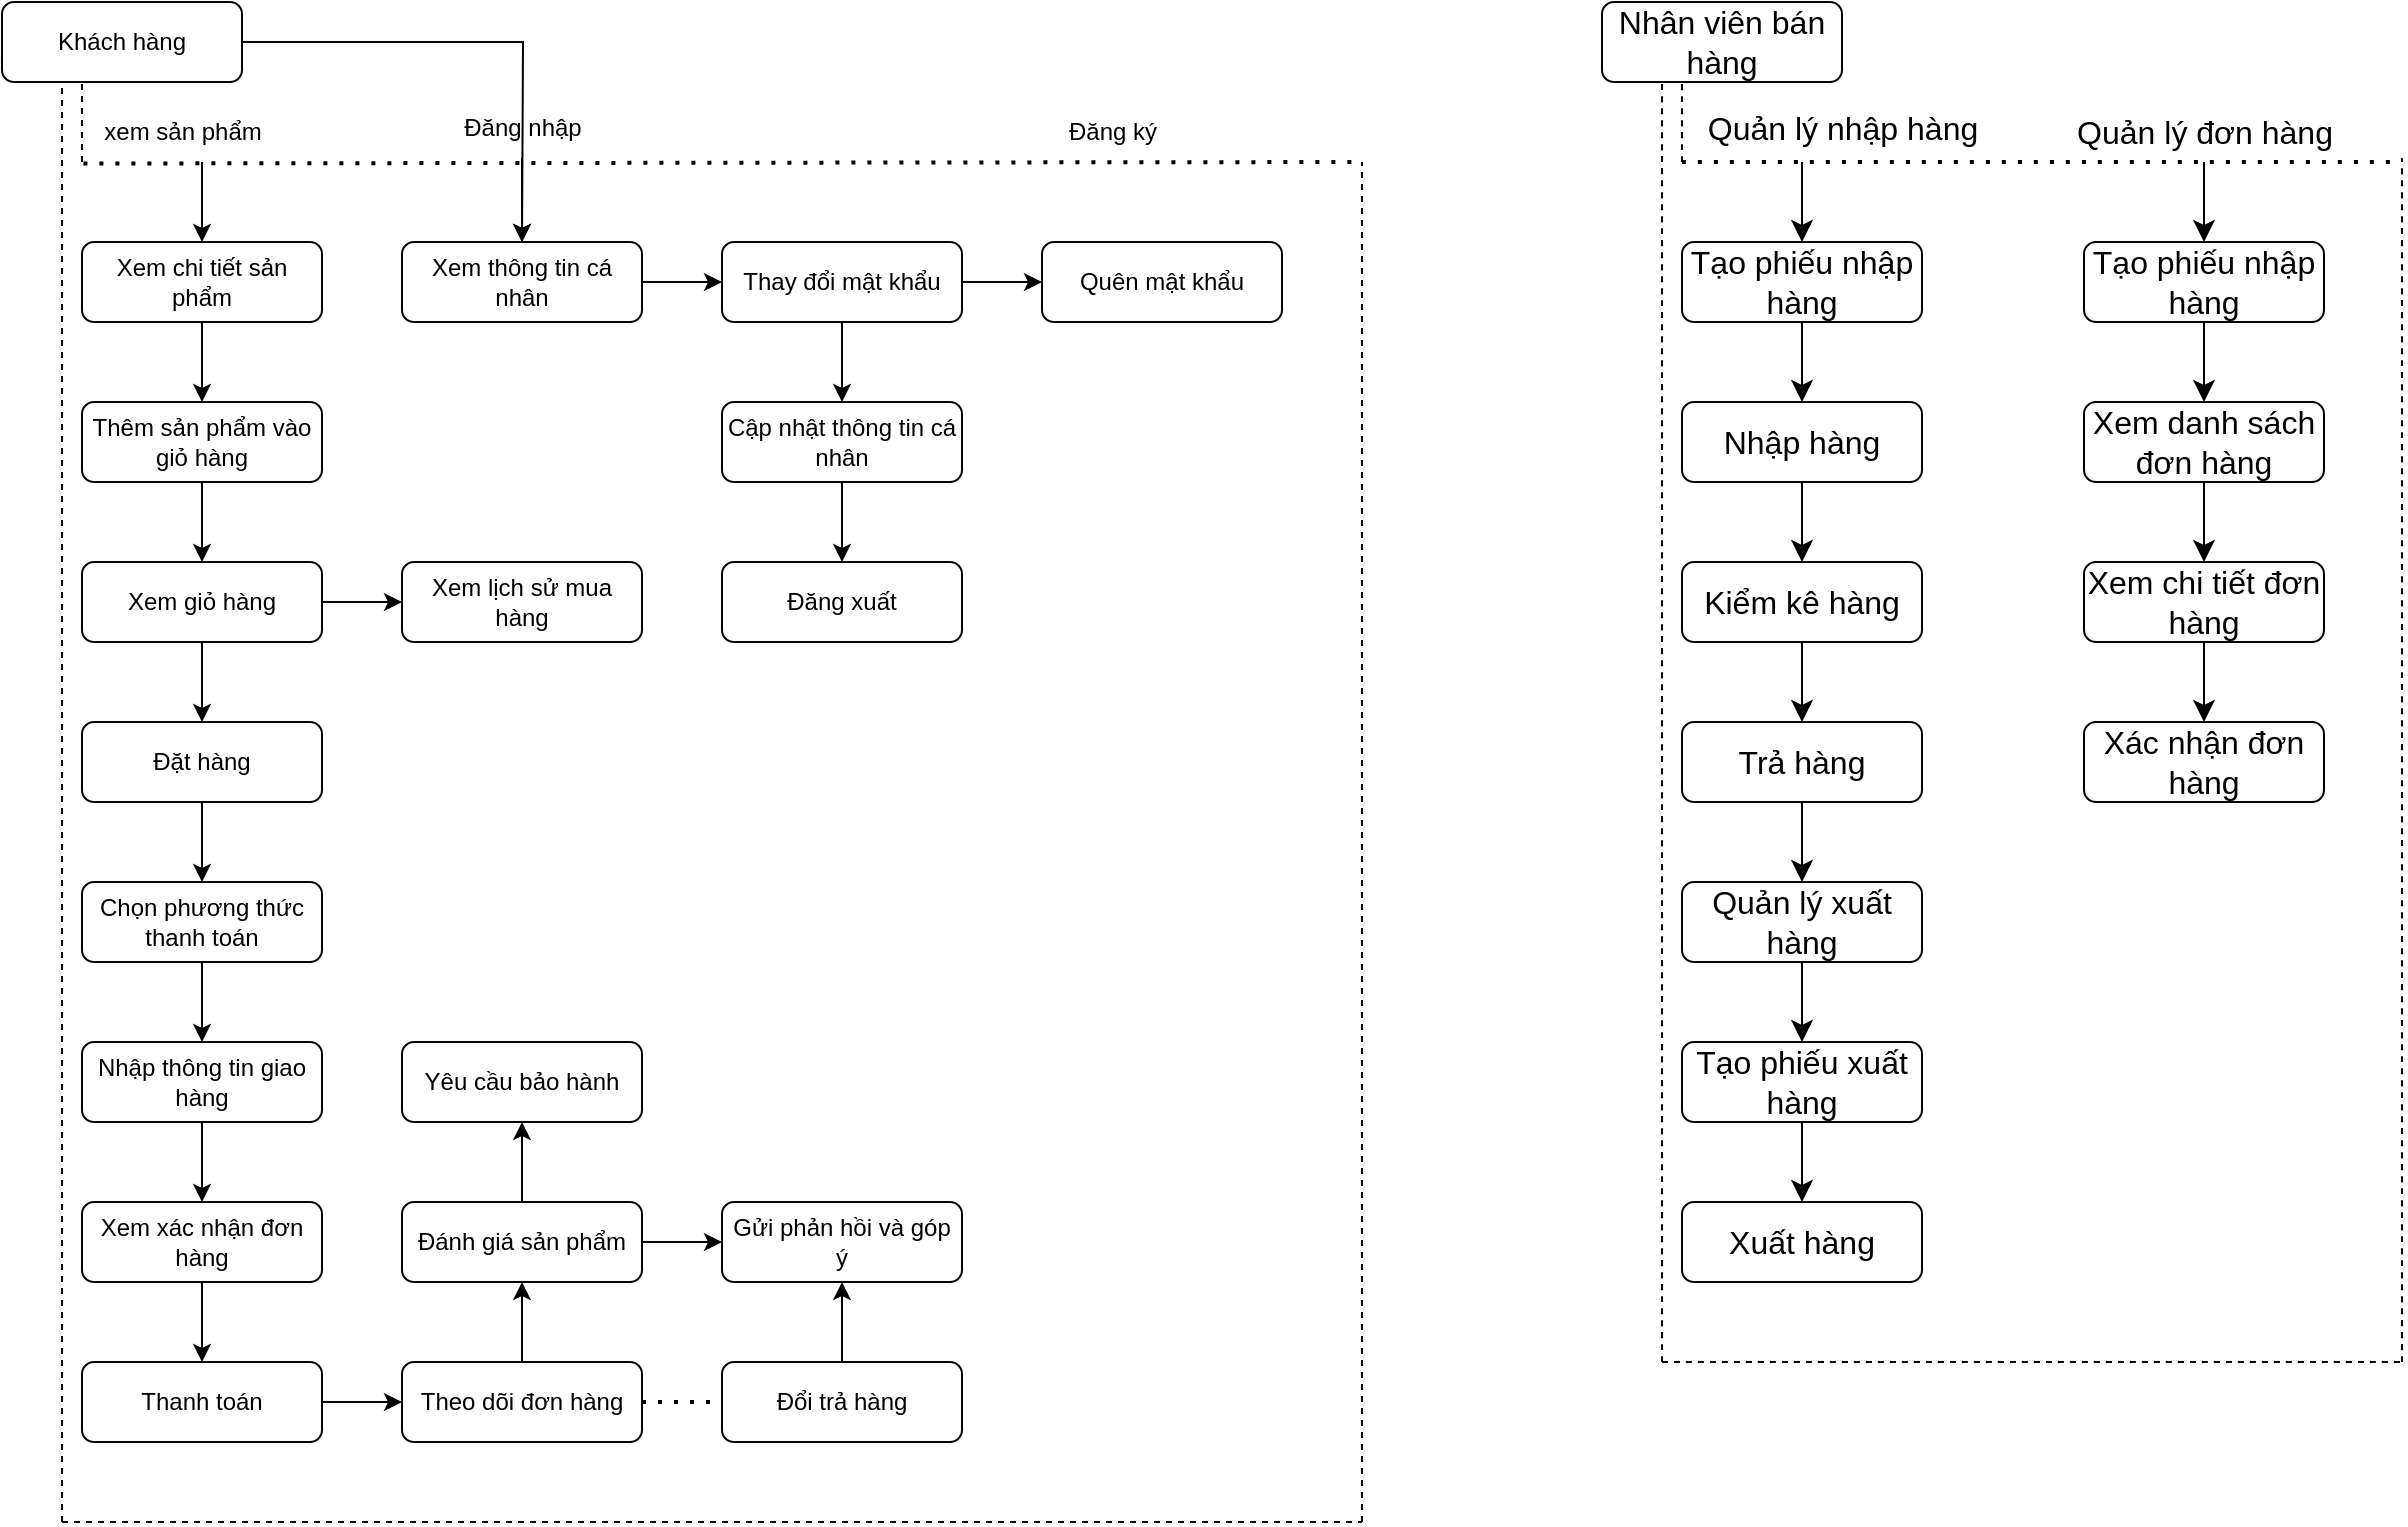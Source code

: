 <mxfile version="22.1.3" type="github">
  <diagram name="Page-1" id="GqvJpSzDqaIw64ddLkh0">
    <mxGraphModel dx="1737" dy="975" grid="1" gridSize="10" guides="1" tooltips="1" connect="1" arrows="1" fold="1" page="1" pageScale="1" pageWidth="827" pageHeight="1169" math="0" shadow="0">
      <root>
        <mxCell id="0" />
        <mxCell id="1" parent="0" />
        <mxCell id="IKH_ZbC5_HJtovpVhx3s-47" style="edgeStyle=orthogonalEdgeStyle;rounded=0;orthogonalLoop=1;jettySize=auto;html=1;exitX=1;exitY=0.5;exitDx=0;exitDy=0;" edge="1" parent="1" source="IKH_ZbC5_HJtovpVhx3s-1">
          <mxGeometry relative="1" as="geometry">
            <mxPoint x="340" y="400" as="targetPoint" />
          </mxGeometry>
        </mxCell>
        <mxCell id="IKH_ZbC5_HJtovpVhx3s-1" value="Khách hàng" style="rounded=1;whiteSpace=wrap;html=1;" vertex="1" parent="1">
          <mxGeometry x="80" y="280" width="120" height="40" as="geometry" />
        </mxCell>
        <mxCell id="IKH_ZbC5_HJtovpVhx3s-2" value="" style="endArrow=none;dashed=1;html=1;rounded=0;entryX=0.25;entryY=1;entryDx=0;entryDy=0;" edge="1" parent="1" target="IKH_ZbC5_HJtovpVhx3s-1">
          <mxGeometry width="50" height="50" relative="1" as="geometry">
            <mxPoint x="110" y="1040" as="sourcePoint" />
            <mxPoint x="280" y="460" as="targetPoint" />
          </mxGeometry>
        </mxCell>
        <mxCell id="IKH_ZbC5_HJtovpVhx3s-3" value="" style="endArrow=none;dashed=1;html=1;rounded=0;entryX=0.25;entryY=1;entryDx=0;entryDy=0;" edge="1" parent="1">
          <mxGeometry width="50" height="50" relative="1" as="geometry">
            <mxPoint x="120" y="360" as="sourcePoint" />
            <mxPoint x="120" y="320" as="targetPoint" />
            <Array as="points">
              <mxPoint x="120" y="350" />
            </Array>
          </mxGeometry>
        </mxCell>
        <mxCell id="IKH_ZbC5_HJtovpVhx3s-4" value="" style="endArrow=none;dashed=1;html=1;dashPattern=1 3;strokeWidth=2;rounded=0;" edge="1" parent="1" source="IKH_ZbC5_HJtovpVhx3s-5">
          <mxGeometry width="50" height="50" relative="1" as="geometry">
            <mxPoint x="120" y="360" as="sourcePoint" />
            <mxPoint x="200" y="360" as="targetPoint" />
          </mxGeometry>
        </mxCell>
        <mxCell id="IKH_ZbC5_HJtovpVhx3s-10" style="edgeStyle=orthogonalEdgeStyle;rounded=0;orthogonalLoop=1;jettySize=auto;html=1;exitX=0.5;exitY=1;exitDx=0;exitDy=0;entryX=0.5;entryY=0;entryDx=0;entryDy=0;" edge="1" parent="1" source="IKH_ZbC5_HJtovpVhx3s-8" target="IKH_ZbC5_HJtovpVhx3s-9">
          <mxGeometry relative="1" as="geometry" />
        </mxCell>
        <mxCell id="IKH_ZbC5_HJtovpVhx3s-8" value="Xem chi tiết sản phẩm" style="rounded=1;whiteSpace=wrap;html=1;" vertex="1" parent="1">
          <mxGeometry x="120" y="400" width="120" height="40" as="geometry" />
        </mxCell>
        <mxCell id="IKH_ZbC5_HJtovpVhx3s-18" style="edgeStyle=orthogonalEdgeStyle;rounded=0;orthogonalLoop=1;jettySize=auto;html=1;exitX=0.5;exitY=1;exitDx=0;exitDy=0;entryX=0.5;entryY=0;entryDx=0;entryDy=0;" edge="1" parent="1" source="IKH_ZbC5_HJtovpVhx3s-9" target="IKH_ZbC5_HJtovpVhx3s-17">
          <mxGeometry relative="1" as="geometry" />
        </mxCell>
        <mxCell id="IKH_ZbC5_HJtovpVhx3s-9" value="Thêm sản phẩm vào giỏ hàng" style="rounded=1;whiteSpace=wrap;html=1;" vertex="1" parent="1">
          <mxGeometry x="120" y="480" width="120" height="40" as="geometry" />
        </mxCell>
        <mxCell id="IKH_ZbC5_HJtovpVhx3s-14" value="" style="endArrow=none;dashed=1;html=1;dashPattern=1 3;strokeWidth=2;rounded=0;" edge="1" parent="1" target="IKH_ZbC5_HJtovpVhx3s-5">
          <mxGeometry width="50" height="50" relative="1" as="geometry">
            <mxPoint x="120" y="360" as="sourcePoint" />
            <mxPoint x="200" y="360" as="targetPoint" />
          </mxGeometry>
        </mxCell>
        <mxCell id="IKH_ZbC5_HJtovpVhx3s-5" value="xem sản phẩm" style="text;html=1;align=center;verticalAlign=middle;resizable=0;points=[];autosize=1;strokeColor=none;fillColor=none;" vertex="1" parent="1">
          <mxGeometry x="120" y="330" width="100" height="30" as="geometry" />
        </mxCell>
        <mxCell id="IKH_ZbC5_HJtovpVhx3s-15" style="edgeStyle=orthogonalEdgeStyle;rounded=0;orthogonalLoop=1;jettySize=auto;html=1;entryX=0.5;entryY=0;entryDx=0;entryDy=0;" edge="1" parent="1" source="IKH_ZbC5_HJtovpVhx3s-5" target="IKH_ZbC5_HJtovpVhx3s-8">
          <mxGeometry relative="1" as="geometry">
            <Array as="points">
              <mxPoint x="180" y="380" />
              <mxPoint x="180" y="380" />
            </Array>
          </mxGeometry>
        </mxCell>
        <mxCell id="IKH_ZbC5_HJtovpVhx3s-16" value="" style="endArrow=none;dashed=1;html=1;dashPattern=1 3;strokeWidth=2;rounded=0;exitX=0.007;exitY=1.089;exitDx=0;exitDy=0;exitPerimeter=0;" edge="1" parent="1">
          <mxGeometry width="50" height="50" relative="1" as="geometry">
            <mxPoint x="120.7" y="360.75" as="sourcePoint" />
            <mxPoint x="760" y="360" as="targetPoint" />
          </mxGeometry>
        </mxCell>
        <mxCell id="IKH_ZbC5_HJtovpVhx3s-20" style="edgeStyle=orthogonalEdgeStyle;rounded=0;orthogonalLoop=1;jettySize=auto;html=1;exitX=0.5;exitY=1;exitDx=0;exitDy=0;" edge="1" parent="1" source="IKH_ZbC5_HJtovpVhx3s-17" target="IKH_ZbC5_HJtovpVhx3s-19">
          <mxGeometry relative="1" as="geometry" />
        </mxCell>
        <mxCell id="IKH_ZbC5_HJtovpVhx3s-43" style="edgeStyle=orthogonalEdgeStyle;rounded=0;orthogonalLoop=1;jettySize=auto;html=1;exitX=1;exitY=0.5;exitDx=0;exitDy=0;entryX=0;entryY=0.5;entryDx=0;entryDy=0;" edge="1" parent="1" source="IKH_ZbC5_HJtovpVhx3s-17" target="IKH_ZbC5_HJtovpVhx3s-42">
          <mxGeometry relative="1" as="geometry" />
        </mxCell>
        <mxCell id="IKH_ZbC5_HJtovpVhx3s-17" value="Xem giỏ hàng" style="rounded=1;whiteSpace=wrap;html=1;" vertex="1" parent="1">
          <mxGeometry x="120" y="560" width="120" height="40" as="geometry" />
        </mxCell>
        <mxCell id="IKH_ZbC5_HJtovpVhx3s-22" style="edgeStyle=orthogonalEdgeStyle;rounded=0;orthogonalLoop=1;jettySize=auto;html=1;exitX=0.5;exitY=1;exitDx=0;exitDy=0;entryX=0.5;entryY=0;entryDx=0;entryDy=0;" edge="1" parent="1" source="IKH_ZbC5_HJtovpVhx3s-19" target="IKH_ZbC5_HJtovpVhx3s-21">
          <mxGeometry relative="1" as="geometry" />
        </mxCell>
        <mxCell id="IKH_ZbC5_HJtovpVhx3s-19" value="Đặt hàng" style="rounded=1;whiteSpace=wrap;html=1;" vertex="1" parent="1">
          <mxGeometry x="120" y="640" width="120" height="40" as="geometry" />
        </mxCell>
        <mxCell id="IKH_ZbC5_HJtovpVhx3s-25" style="edgeStyle=orthogonalEdgeStyle;rounded=0;orthogonalLoop=1;jettySize=auto;html=1;exitX=0.5;exitY=1;exitDx=0;exitDy=0;entryX=0.5;entryY=0;entryDx=0;entryDy=0;" edge="1" parent="1" source="IKH_ZbC5_HJtovpVhx3s-21" target="IKH_ZbC5_HJtovpVhx3s-23">
          <mxGeometry relative="1" as="geometry" />
        </mxCell>
        <mxCell id="IKH_ZbC5_HJtovpVhx3s-21" value="Chọn phương thức thanh toán" style="rounded=1;whiteSpace=wrap;html=1;" vertex="1" parent="1">
          <mxGeometry x="120" y="720" width="120" height="40" as="geometry" />
        </mxCell>
        <mxCell id="IKH_ZbC5_HJtovpVhx3s-26" style="edgeStyle=orthogonalEdgeStyle;rounded=0;orthogonalLoop=1;jettySize=auto;html=1;exitX=0.5;exitY=1;exitDx=0;exitDy=0;entryX=0.5;entryY=0;entryDx=0;entryDy=0;" edge="1" parent="1" source="IKH_ZbC5_HJtovpVhx3s-23" target="IKH_ZbC5_HJtovpVhx3s-24">
          <mxGeometry relative="1" as="geometry" />
        </mxCell>
        <mxCell id="IKH_ZbC5_HJtovpVhx3s-23" value="Nhập thông tin giao hàng" style="rounded=1;whiteSpace=wrap;html=1;" vertex="1" parent="1">
          <mxGeometry x="120" y="800" width="120" height="40" as="geometry" />
        </mxCell>
        <mxCell id="IKH_ZbC5_HJtovpVhx3s-28" style="edgeStyle=orthogonalEdgeStyle;rounded=0;orthogonalLoop=1;jettySize=auto;html=1;exitX=0.5;exitY=1;exitDx=0;exitDy=0;entryX=0.5;entryY=0;entryDx=0;entryDy=0;" edge="1" parent="1" source="IKH_ZbC5_HJtovpVhx3s-24" target="IKH_ZbC5_HJtovpVhx3s-27">
          <mxGeometry relative="1" as="geometry" />
        </mxCell>
        <mxCell id="IKH_ZbC5_HJtovpVhx3s-24" value="Xem xác nhận đơn hàng" style="rounded=1;whiteSpace=wrap;html=1;" vertex="1" parent="1">
          <mxGeometry x="120" y="880" width="120" height="40" as="geometry" />
        </mxCell>
        <mxCell id="IKH_ZbC5_HJtovpVhx3s-32" style="edgeStyle=orthogonalEdgeStyle;rounded=0;orthogonalLoop=1;jettySize=auto;html=1;exitX=1;exitY=0.5;exitDx=0;exitDy=0;entryX=0;entryY=0.5;entryDx=0;entryDy=0;" edge="1" parent="1" source="IKH_ZbC5_HJtovpVhx3s-27" target="IKH_ZbC5_HJtovpVhx3s-30">
          <mxGeometry relative="1" as="geometry" />
        </mxCell>
        <mxCell id="IKH_ZbC5_HJtovpVhx3s-27" value="Thanh toán" style="rounded=1;whiteSpace=wrap;html=1;" vertex="1" parent="1">
          <mxGeometry x="120" y="960" width="120" height="40" as="geometry" />
        </mxCell>
        <mxCell id="IKH_ZbC5_HJtovpVhx3s-29" value="" style="endArrow=none;dashed=1;html=1;rounded=0;" edge="1" parent="1">
          <mxGeometry width="50" height="50" relative="1" as="geometry">
            <mxPoint x="110" y="1040" as="sourcePoint" />
            <mxPoint x="760" y="1040" as="targetPoint" />
          </mxGeometry>
        </mxCell>
        <mxCell id="IKH_ZbC5_HJtovpVhx3s-33" style="edgeStyle=orthogonalEdgeStyle;rounded=0;orthogonalLoop=1;jettySize=auto;html=1;exitX=0.5;exitY=0;exitDx=0;exitDy=0;entryX=0.5;entryY=1;entryDx=0;entryDy=0;" edge="1" parent="1" source="IKH_ZbC5_HJtovpVhx3s-30" target="IKH_ZbC5_HJtovpVhx3s-31">
          <mxGeometry relative="1" as="geometry" />
        </mxCell>
        <mxCell id="IKH_ZbC5_HJtovpVhx3s-30" value="Theo dõi đơn hàng" style="rounded=1;whiteSpace=wrap;html=1;" vertex="1" parent="1">
          <mxGeometry x="280" y="960" width="120" height="40" as="geometry" />
        </mxCell>
        <mxCell id="IKH_ZbC5_HJtovpVhx3s-38" style="edgeStyle=orthogonalEdgeStyle;rounded=0;orthogonalLoop=1;jettySize=auto;html=1;exitX=1;exitY=0.5;exitDx=0;exitDy=0;entryX=0;entryY=0.5;entryDx=0;entryDy=0;" edge="1" parent="1" source="IKH_ZbC5_HJtovpVhx3s-31" target="IKH_ZbC5_HJtovpVhx3s-37">
          <mxGeometry relative="1" as="geometry" />
        </mxCell>
        <mxCell id="IKH_ZbC5_HJtovpVhx3s-41" style="edgeStyle=orthogonalEdgeStyle;rounded=0;orthogonalLoop=1;jettySize=auto;html=1;exitX=0.5;exitY=0;exitDx=0;exitDy=0;entryX=0.5;entryY=1;entryDx=0;entryDy=0;" edge="1" parent="1" source="IKH_ZbC5_HJtovpVhx3s-31" target="IKH_ZbC5_HJtovpVhx3s-40">
          <mxGeometry relative="1" as="geometry" />
        </mxCell>
        <mxCell id="IKH_ZbC5_HJtovpVhx3s-31" value="Đánh giá sản phẩm" style="rounded=1;whiteSpace=wrap;html=1;" vertex="1" parent="1">
          <mxGeometry x="280" y="880" width="120" height="40" as="geometry" />
        </mxCell>
        <mxCell id="IKH_ZbC5_HJtovpVhx3s-34" value="" style="endArrow=none;dashed=1;html=1;rounded=0;" edge="1" parent="1">
          <mxGeometry width="50" height="50" relative="1" as="geometry">
            <mxPoint x="760" y="1040" as="sourcePoint" />
            <mxPoint x="760" y="360" as="targetPoint" />
          </mxGeometry>
        </mxCell>
        <mxCell id="IKH_ZbC5_HJtovpVhx3s-35" value="" style="endArrow=none;dashed=1;html=1;dashPattern=1 3;strokeWidth=2;rounded=0;exitX=1;exitY=0.5;exitDx=0;exitDy=0;" edge="1" parent="1" source="IKH_ZbC5_HJtovpVhx3s-30">
          <mxGeometry width="50" height="50" relative="1" as="geometry">
            <mxPoint x="350" y="870" as="sourcePoint" />
            <mxPoint x="440" y="980" as="targetPoint" />
          </mxGeometry>
        </mxCell>
        <mxCell id="IKH_ZbC5_HJtovpVhx3s-39" style="edgeStyle=orthogonalEdgeStyle;rounded=0;orthogonalLoop=1;jettySize=auto;html=1;exitX=0.5;exitY=0;exitDx=0;exitDy=0;entryX=0.5;entryY=1;entryDx=0;entryDy=0;" edge="1" parent="1" source="IKH_ZbC5_HJtovpVhx3s-36" target="IKH_ZbC5_HJtovpVhx3s-37">
          <mxGeometry relative="1" as="geometry" />
        </mxCell>
        <mxCell id="IKH_ZbC5_HJtovpVhx3s-36" value="Đổi trả hàng" style="rounded=1;whiteSpace=wrap;html=1;" vertex="1" parent="1">
          <mxGeometry x="440" y="960" width="120" height="40" as="geometry" />
        </mxCell>
        <mxCell id="IKH_ZbC5_HJtovpVhx3s-37" value="Gửi phản hồi và góp ý" style="rounded=1;whiteSpace=wrap;html=1;" vertex="1" parent="1">
          <mxGeometry x="440" y="880" width="120" height="40" as="geometry" />
        </mxCell>
        <mxCell id="IKH_ZbC5_HJtovpVhx3s-40" value="Yêu cầu bảo hành" style="rounded=1;whiteSpace=wrap;html=1;" vertex="1" parent="1">
          <mxGeometry x="280" y="800" width="120" height="40" as="geometry" />
        </mxCell>
        <mxCell id="IKH_ZbC5_HJtovpVhx3s-42" value="Xem lịch sử mua hàng" style="rounded=1;whiteSpace=wrap;html=1;" vertex="1" parent="1">
          <mxGeometry x="280" y="560" width="120" height="40" as="geometry" />
        </mxCell>
        <mxCell id="IKH_ZbC5_HJtovpVhx3s-49" style="edgeStyle=orthogonalEdgeStyle;rounded=0;orthogonalLoop=1;jettySize=auto;html=1;exitX=1;exitY=0.5;exitDx=0;exitDy=0;entryX=0;entryY=0.5;entryDx=0;entryDy=0;" edge="1" parent="1" source="IKH_ZbC5_HJtovpVhx3s-44" target="IKH_ZbC5_HJtovpVhx3s-48">
          <mxGeometry relative="1" as="geometry" />
        </mxCell>
        <mxCell id="IKH_ZbC5_HJtovpVhx3s-44" value="Xem thông tin cá nhân" style="rounded=1;whiteSpace=wrap;html=1;" vertex="1" parent="1">
          <mxGeometry x="280" y="400" width="120" height="40" as="geometry" />
        </mxCell>
        <mxCell id="IKH_ZbC5_HJtovpVhx3s-46" style="edgeStyle=orthogonalEdgeStyle;rounded=0;orthogonalLoop=1;jettySize=auto;html=1;entryX=0.5;entryY=0;entryDx=0;entryDy=0;" edge="1" parent="1" source="IKH_ZbC5_HJtovpVhx3s-45" target="IKH_ZbC5_HJtovpVhx3s-44">
          <mxGeometry relative="1" as="geometry" />
        </mxCell>
        <mxCell id="IKH_ZbC5_HJtovpVhx3s-45" value="Đăng nhập" style="text;html=1;align=center;verticalAlign=middle;resizable=0;points=[];autosize=1;strokeColor=none;fillColor=none;" vertex="1" parent="1">
          <mxGeometry x="300" y="328.08" width="80" height="30" as="geometry" />
        </mxCell>
        <mxCell id="IKH_ZbC5_HJtovpVhx3s-51" style="edgeStyle=orthogonalEdgeStyle;rounded=0;orthogonalLoop=1;jettySize=auto;html=1;exitX=0.5;exitY=1;exitDx=0;exitDy=0;entryX=0.5;entryY=0;entryDx=0;entryDy=0;" edge="1" parent="1" source="IKH_ZbC5_HJtovpVhx3s-48" target="IKH_ZbC5_HJtovpVhx3s-50">
          <mxGeometry relative="1" as="geometry" />
        </mxCell>
        <mxCell id="IKH_ZbC5_HJtovpVhx3s-56" style="edgeStyle=orthogonalEdgeStyle;rounded=0;orthogonalLoop=1;jettySize=auto;html=1;exitX=1;exitY=0.5;exitDx=0;exitDy=0;entryX=0;entryY=0.5;entryDx=0;entryDy=0;" edge="1" parent="1" source="IKH_ZbC5_HJtovpVhx3s-48" target="IKH_ZbC5_HJtovpVhx3s-54">
          <mxGeometry relative="1" as="geometry" />
        </mxCell>
        <mxCell id="IKH_ZbC5_HJtovpVhx3s-48" value="Thay đổi mật khẩu" style="rounded=1;whiteSpace=wrap;html=1;" vertex="1" parent="1">
          <mxGeometry x="440" y="400" width="120" height="40" as="geometry" />
        </mxCell>
        <mxCell id="IKH_ZbC5_HJtovpVhx3s-53" style="edgeStyle=orthogonalEdgeStyle;rounded=0;orthogonalLoop=1;jettySize=auto;html=1;exitX=0.5;exitY=1;exitDx=0;exitDy=0;entryX=0.5;entryY=0;entryDx=0;entryDy=0;" edge="1" parent="1" source="IKH_ZbC5_HJtovpVhx3s-50" target="IKH_ZbC5_HJtovpVhx3s-52">
          <mxGeometry relative="1" as="geometry" />
        </mxCell>
        <mxCell id="IKH_ZbC5_HJtovpVhx3s-50" value="Cập nhật thông tin cá nhân" style="rounded=1;whiteSpace=wrap;html=1;" vertex="1" parent="1">
          <mxGeometry x="440" y="480" width="120" height="40" as="geometry" />
        </mxCell>
        <mxCell id="IKH_ZbC5_HJtovpVhx3s-52" value="Đăng xuất" style="rounded=1;whiteSpace=wrap;html=1;" vertex="1" parent="1">
          <mxGeometry x="440" y="560" width="120" height="40" as="geometry" />
        </mxCell>
        <mxCell id="IKH_ZbC5_HJtovpVhx3s-54" value="Quên mật khẩu" style="rounded=1;whiteSpace=wrap;html=1;" vertex="1" parent="1">
          <mxGeometry x="600" y="400" width="120" height="40" as="geometry" />
        </mxCell>
        <mxCell id="IKH_ZbC5_HJtovpVhx3s-57" value="Đăng ký" style="text;html=1;align=center;verticalAlign=middle;resizable=0;points=[];autosize=1;strokeColor=none;fillColor=none;" vertex="1" parent="1">
          <mxGeometry x="600" y="330" width="70" height="30" as="geometry" />
        </mxCell>
        <mxCell id="IKH_ZbC5_HJtovpVhx3s-59" value="Nhân viên bán hàng" style="rounded=1;whiteSpace=wrap;html=1;fontSize=16;" vertex="1" parent="1">
          <mxGeometry x="880" y="280" width="120" height="40" as="geometry" />
        </mxCell>
        <mxCell id="IKH_ZbC5_HJtovpVhx3s-60" value="" style="endArrow=none;dashed=1;html=1;rounded=0;fontSize=12;startSize=8;endSize=8;curved=1;entryX=0.25;entryY=1;entryDx=0;entryDy=0;" edge="1" parent="1" target="IKH_ZbC5_HJtovpVhx3s-59">
          <mxGeometry width="50" height="50" relative="1" as="geometry">
            <mxPoint x="910" y="960" as="sourcePoint" />
            <mxPoint x="910" y="620" as="targetPoint" />
          </mxGeometry>
        </mxCell>
        <mxCell id="IKH_ZbC5_HJtovpVhx3s-61" value="" style="endArrow=none;dashed=1;html=1;rounded=0;fontSize=12;startSize=8;endSize=8;curved=1;entryX=0.25;entryY=1;entryDx=0;entryDy=0;" edge="1" parent="1">
          <mxGeometry width="50" height="50" relative="1" as="geometry">
            <mxPoint x="920" y="360" as="sourcePoint" />
            <mxPoint x="920" y="320" as="targetPoint" />
          </mxGeometry>
        </mxCell>
        <mxCell id="IKH_ZbC5_HJtovpVhx3s-62" value="" style="endArrow=none;dashed=1;html=1;dashPattern=1 3;strokeWidth=2;rounded=0;fontSize=12;startSize=8;endSize=8;curved=1;" edge="1" parent="1">
          <mxGeometry width="50" height="50" relative="1" as="geometry">
            <mxPoint x="920" y="360" as="sourcePoint" />
            <mxPoint x="1280" y="360" as="targetPoint" />
          </mxGeometry>
        </mxCell>
        <mxCell id="IKH_ZbC5_HJtovpVhx3s-66" style="edgeStyle=none;curved=1;rounded=0;orthogonalLoop=1;jettySize=auto;html=1;entryX=0.5;entryY=0;entryDx=0;entryDy=0;fontSize=12;startSize=8;endSize=8;exitX=0.375;exitY=1.064;exitDx=0;exitDy=0;exitPerimeter=0;" edge="1" parent="1" source="IKH_ZbC5_HJtovpVhx3s-63" target="IKH_ZbC5_HJtovpVhx3s-64">
          <mxGeometry relative="1" as="geometry" />
        </mxCell>
        <mxCell id="IKH_ZbC5_HJtovpVhx3s-63" value="Quản lý nhập hàng" style="text;html=1;align=center;verticalAlign=middle;resizable=0;points=[];autosize=1;strokeColor=none;fillColor=none;fontSize=16;" vertex="1" parent="1">
          <mxGeometry x="920" y="328.08" width="160" height="30" as="geometry" />
        </mxCell>
        <mxCell id="IKH_ZbC5_HJtovpVhx3s-67" style="edgeStyle=none;curved=1;rounded=0;orthogonalLoop=1;jettySize=auto;html=1;exitX=0.5;exitY=1;exitDx=0;exitDy=0;entryX=0.5;entryY=0;entryDx=0;entryDy=0;fontSize=12;startSize=8;endSize=8;" edge="1" parent="1" source="IKH_ZbC5_HJtovpVhx3s-64" target="IKH_ZbC5_HJtovpVhx3s-65">
          <mxGeometry relative="1" as="geometry" />
        </mxCell>
        <mxCell id="IKH_ZbC5_HJtovpVhx3s-64" value="Tạo phiếu nhập hàng" style="rounded=1;whiteSpace=wrap;html=1;fontSize=16;" vertex="1" parent="1">
          <mxGeometry x="920" y="400" width="120" height="40" as="geometry" />
        </mxCell>
        <mxCell id="IKH_ZbC5_HJtovpVhx3s-69" style="edgeStyle=none;curved=1;rounded=0;orthogonalLoop=1;jettySize=auto;html=1;exitX=0.5;exitY=1;exitDx=0;exitDy=0;entryX=0.5;entryY=0;entryDx=0;entryDy=0;fontSize=12;startSize=8;endSize=8;" edge="1" parent="1" source="IKH_ZbC5_HJtovpVhx3s-65" target="IKH_ZbC5_HJtovpVhx3s-68">
          <mxGeometry relative="1" as="geometry" />
        </mxCell>
        <mxCell id="IKH_ZbC5_HJtovpVhx3s-65" value="Nhập hàng" style="rounded=1;whiteSpace=wrap;html=1;fontSize=16;" vertex="1" parent="1">
          <mxGeometry x="920" y="480" width="120" height="40" as="geometry" />
        </mxCell>
        <mxCell id="IKH_ZbC5_HJtovpVhx3s-71" style="edgeStyle=none;curved=1;rounded=0;orthogonalLoop=1;jettySize=auto;html=1;exitX=0.5;exitY=1;exitDx=0;exitDy=0;entryX=0.5;entryY=0;entryDx=0;entryDy=0;fontSize=12;startSize=8;endSize=8;" edge="1" parent="1" source="IKH_ZbC5_HJtovpVhx3s-68" target="IKH_ZbC5_HJtovpVhx3s-70">
          <mxGeometry relative="1" as="geometry" />
        </mxCell>
        <mxCell id="IKH_ZbC5_HJtovpVhx3s-68" value="Kiểm kê hàng" style="rounded=1;whiteSpace=wrap;html=1;fontSize=16;" vertex="1" parent="1">
          <mxGeometry x="920" y="560" width="120" height="40" as="geometry" />
        </mxCell>
        <mxCell id="IKH_ZbC5_HJtovpVhx3s-73" style="edgeStyle=none;curved=1;rounded=0;orthogonalLoop=1;jettySize=auto;html=1;exitX=0.5;exitY=1;exitDx=0;exitDy=0;entryX=0.5;entryY=0;entryDx=0;entryDy=0;fontSize=12;startSize=8;endSize=8;" edge="1" parent="1" source="IKH_ZbC5_HJtovpVhx3s-70" target="IKH_ZbC5_HJtovpVhx3s-72">
          <mxGeometry relative="1" as="geometry" />
        </mxCell>
        <mxCell id="IKH_ZbC5_HJtovpVhx3s-70" value="Trả hàng" style="rounded=1;whiteSpace=wrap;html=1;fontSize=16;" vertex="1" parent="1">
          <mxGeometry x="920" y="640" width="120" height="40" as="geometry" />
        </mxCell>
        <mxCell id="IKH_ZbC5_HJtovpVhx3s-75" style="edgeStyle=none;curved=1;rounded=0;orthogonalLoop=1;jettySize=auto;html=1;exitX=0.5;exitY=1;exitDx=0;exitDy=0;entryX=0.5;entryY=0;entryDx=0;entryDy=0;fontSize=12;startSize=8;endSize=8;" edge="1" parent="1" source="IKH_ZbC5_HJtovpVhx3s-72" target="IKH_ZbC5_HJtovpVhx3s-74">
          <mxGeometry relative="1" as="geometry" />
        </mxCell>
        <mxCell id="IKH_ZbC5_HJtovpVhx3s-72" value="Quản lý xuất hàng" style="rounded=1;whiteSpace=wrap;html=1;fontSize=16;" vertex="1" parent="1">
          <mxGeometry x="920" y="720" width="120" height="40" as="geometry" />
        </mxCell>
        <mxCell id="IKH_ZbC5_HJtovpVhx3s-77" style="edgeStyle=none;curved=1;rounded=0;orthogonalLoop=1;jettySize=auto;html=1;exitX=0.5;exitY=1;exitDx=0;exitDy=0;entryX=0.5;entryY=0;entryDx=0;entryDy=0;fontSize=12;startSize=8;endSize=8;" edge="1" parent="1" source="IKH_ZbC5_HJtovpVhx3s-74" target="IKH_ZbC5_HJtovpVhx3s-76">
          <mxGeometry relative="1" as="geometry" />
        </mxCell>
        <mxCell id="IKH_ZbC5_HJtovpVhx3s-74" value="Tạo phiếu xuất hàng" style="rounded=1;whiteSpace=wrap;html=1;fontSize=16;" vertex="1" parent="1">
          <mxGeometry x="920" y="800" width="120" height="40" as="geometry" />
        </mxCell>
        <mxCell id="IKH_ZbC5_HJtovpVhx3s-76" value="Xuất hàng" style="rounded=1;whiteSpace=wrap;html=1;fontSize=16;" vertex="1" parent="1">
          <mxGeometry x="920" y="880" width="120" height="40" as="geometry" />
        </mxCell>
        <mxCell id="IKH_ZbC5_HJtovpVhx3s-81" style="edgeStyle=none;curved=1;rounded=0;orthogonalLoop=1;jettySize=auto;html=1;entryX=0.5;entryY=0;entryDx=0;entryDy=0;fontSize=12;startSize=8;endSize=8;" edge="1" parent="1" source="IKH_ZbC5_HJtovpVhx3s-78" target="IKH_ZbC5_HJtovpVhx3s-80">
          <mxGeometry relative="1" as="geometry" />
        </mxCell>
        <mxCell id="IKH_ZbC5_HJtovpVhx3s-78" value="Quản lý đơn hàng" style="text;html=1;align=center;verticalAlign=middle;resizable=0;points=[];autosize=1;strokeColor=none;fillColor=none;fontSize=16;" vertex="1" parent="1">
          <mxGeometry x="1106" y="330" width="150" height="30" as="geometry" />
        </mxCell>
        <mxCell id="IKH_ZbC5_HJtovpVhx3s-83" style="edgeStyle=none;curved=1;rounded=0;orthogonalLoop=1;jettySize=auto;html=1;exitX=0.5;exitY=1;exitDx=0;exitDy=0;entryX=0.5;entryY=0;entryDx=0;entryDy=0;fontSize=12;startSize=8;endSize=8;" edge="1" parent="1" source="IKH_ZbC5_HJtovpVhx3s-80" target="IKH_ZbC5_HJtovpVhx3s-82">
          <mxGeometry relative="1" as="geometry" />
        </mxCell>
        <mxCell id="IKH_ZbC5_HJtovpVhx3s-80" value="Tạo phiếu nhập hàng" style="rounded=1;whiteSpace=wrap;html=1;fontSize=16;" vertex="1" parent="1">
          <mxGeometry x="1121" y="400" width="120" height="40" as="geometry" />
        </mxCell>
        <mxCell id="IKH_ZbC5_HJtovpVhx3s-85" style="edgeStyle=none;curved=1;rounded=0;orthogonalLoop=1;jettySize=auto;html=1;exitX=0.5;exitY=1;exitDx=0;exitDy=0;entryX=0.5;entryY=0;entryDx=0;entryDy=0;fontSize=12;startSize=8;endSize=8;" edge="1" parent="1" source="IKH_ZbC5_HJtovpVhx3s-82" target="IKH_ZbC5_HJtovpVhx3s-84">
          <mxGeometry relative="1" as="geometry" />
        </mxCell>
        <mxCell id="IKH_ZbC5_HJtovpVhx3s-82" value="Xem danh sách đơn hàng" style="rounded=1;whiteSpace=wrap;html=1;fontSize=16;" vertex="1" parent="1">
          <mxGeometry x="1121" y="480" width="120" height="40" as="geometry" />
        </mxCell>
        <mxCell id="IKH_ZbC5_HJtovpVhx3s-87" style="edgeStyle=none;curved=1;rounded=0;orthogonalLoop=1;jettySize=auto;html=1;exitX=0.5;exitY=1;exitDx=0;exitDy=0;entryX=0.5;entryY=0;entryDx=0;entryDy=0;fontSize=12;startSize=8;endSize=8;" edge="1" parent="1" source="IKH_ZbC5_HJtovpVhx3s-84" target="IKH_ZbC5_HJtovpVhx3s-86">
          <mxGeometry relative="1" as="geometry" />
        </mxCell>
        <mxCell id="IKH_ZbC5_HJtovpVhx3s-84" value="Xem chi tiết đơn hàng" style="rounded=1;whiteSpace=wrap;html=1;fontSize=16;" vertex="1" parent="1">
          <mxGeometry x="1121" y="560" width="120" height="40" as="geometry" />
        </mxCell>
        <mxCell id="IKH_ZbC5_HJtovpVhx3s-86" value="Xác nhận đơn hàng" style="rounded=1;whiteSpace=wrap;html=1;fontSize=16;" vertex="1" parent="1">
          <mxGeometry x="1121" y="640" width="120" height="40" as="geometry" />
        </mxCell>
        <mxCell id="IKH_ZbC5_HJtovpVhx3s-88" value="" style="endArrow=none;dashed=1;html=1;rounded=0;fontSize=12;startSize=8;endSize=8;curved=1;entryX=0.25;entryY=1;entryDx=0;entryDy=0;" edge="1" parent="1">
          <mxGeometry width="50" height="50" relative="1" as="geometry">
            <mxPoint x="1280" y="960" as="sourcePoint" />
            <mxPoint x="1280" y="358.08" as="targetPoint" />
          </mxGeometry>
        </mxCell>
        <mxCell id="IKH_ZbC5_HJtovpVhx3s-89" value="" style="endArrow=none;dashed=1;html=1;rounded=0;fontSize=12;startSize=8;endSize=8;curved=1;" edge="1" parent="1">
          <mxGeometry width="50" height="50" relative="1" as="geometry">
            <mxPoint x="910" y="960" as="sourcePoint" />
            <mxPoint x="1280" y="960" as="targetPoint" />
          </mxGeometry>
        </mxCell>
      </root>
    </mxGraphModel>
  </diagram>
</mxfile>
